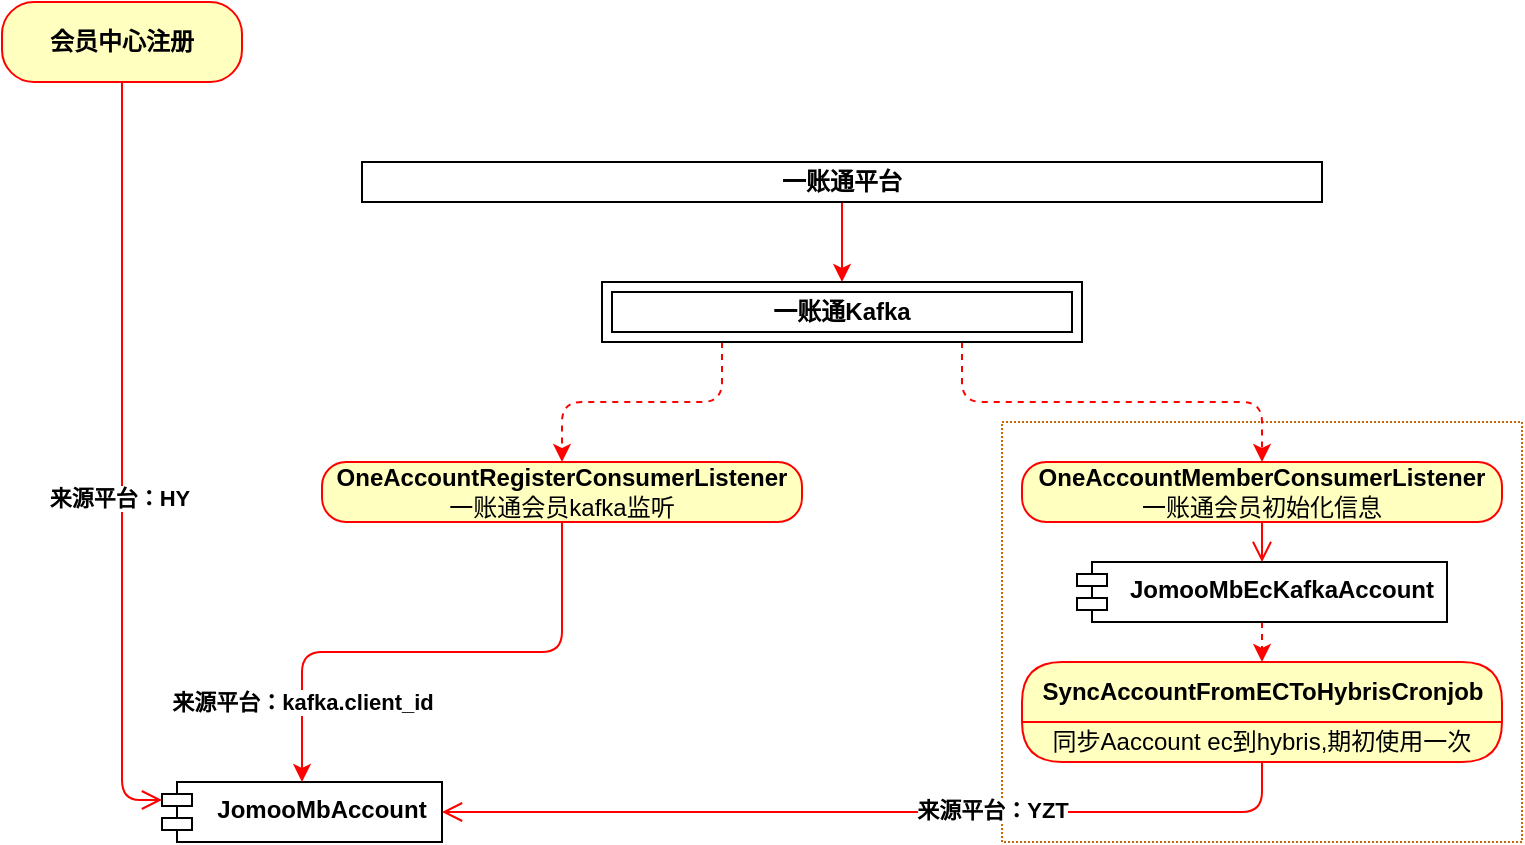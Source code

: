 <mxfile version="13.5.8" type="github"><diagram id="R2lEEEUBdFMjLlhIrx00" name="Page-1"><mxGraphModel dx="1038" dy="548" grid="1" gridSize="10" guides="1" tooltips="1" connect="1" arrows="1" fold="1" page="1" pageScale="1" pageWidth="850" pageHeight="1100" math="0" shadow="0" extFonts="Permanent Marker^https://fonts.googleapis.com/css?family=Permanent+Marker"><root><mxCell id="0"/><mxCell id="1" parent="0"/><mxCell id="1Ui8zSQ-SIPJixA8qZ4v-31" value="" style="rounded=0;whiteSpace=wrap;html=1;fillColor=none;dashed=1;dashPattern=1 1;strokeColor=#CC6600;" vertex="1" parent="1"><mxGeometry x="580" y="250" width="260" height="210" as="geometry"/></mxCell><mxCell id="1Ui8zSQ-SIPJixA8qZ4v-1" value="JomooMbAccount" style="shape=module;align=left;spacingLeft=20;align=center;verticalAlign=top;jettyWidth=15;jettyHeight=6;fontStyle=1" vertex="1" parent="1"><mxGeometry x="160" y="430" width="140" height="30" as="geometry"/></mxCell><mxCell id="1Ui8zSQ-SIPJixA8qZ4v-3" value="&lt;b&gt;会员中心注册&lt;/b&gt;" style="rounded=1;whiteSpace=wrap;html=1;arcSize=40;fontColor=#000000;fillColor=#ffffc0;strokeColor=#ff0000;" vertex="1" parent="1"><mxGeometry x="80" y="40" width="120" height="40" as="geometry"/></mxCell><mxCell id="1Ui8zSQ-SIPJixA8qZ4v-4" value="" style="edgeStyle=orthogonalEdgeStyle;html=1;verticalAlign=bottom;endArrow=open;endSize=8;strokeColor=#ff0000;entryX=0;entryY=0;entryDx=0;entryDy=9;entryPerimeter=0;" edge="1" source="1Ui8zSQ-SIPJixA8qZ4v-3" parent="1" target="1Ui8zSQ-SIPJixA8qZ4v-1"><mxGeometry relative="1" as="geometry"><mxPoint x="190" y="170" as="targetPoint"/></mxGeometry></mxCell><mxCell id="1Ui8zSQ-SIPJixA8qZ4v-20" value="来源平台：HY&amp;nbsp;" style="edgeLabel;html=1;align=center;verticalAlign=middle;resizable=0;points=[];fontStyle=1" vertex="1" connectable="0" parent="1Ui8zSQ-SIPJixA8qZ4v-4"><mxGeometry x="0.094" relative="1" as="geometry"><mxPoint as="offset"/></mxGeometry></mxCell><mxCell id="1Ui8zSQ-SIPJixA8qZ4v-24" style="edgeStyle=orthogonalEdgeStyle;rounded=1;orthogonalLoop=1;jettySize=auto;html=1;exitX=0.5;exitY=1;exitDx=0;exitDy=0;entryX=0.5;entryY=0;entryDx=0;entryDy=0;strokeColor=#FF0000;" edge="1" parent="1" source="1Ui8zSQ-SIPJixA8qZ4v-6" target="1Ui8zSQ-SIPJixA8qZ4v-23"><mxGeometry relative="1" as="geometry"/></mxCell><mxCell id="1Ui8zSQ-SIPJixA8qZ4v-6" value="&lt;b&gt;一账通平台&lt;/b&gt;" style="whiteSpace=wrap;html=1;align=center;" vertex="1" parent="1"><mxGeometry x="260" y="120" width="480" height="20" as="geometry"/></mxCell><mxCell id="1Ui8zSQ-SIPJixA8qZ4v-9" value="" style="edgeStyle=orthogonalEdgeStyle;html=1;verticalAlign=bottom;endArrow=open;endSize=8;strokeColor=#ff0000;entryX=1;entryY=0.5;entryDx=0;entryDy=0;exitX=0.5;exitY=1;exitDx=0;exitDy=0;" edge="1" source="1Ui8zSQ-SIPJixA8qZ4v-12" parent="1" target="1Ui8zSQ-SIPJixA8qZ4v-1"><mxGeometry relative="1" as="geometry"><mxPoint x="320" y="360" as="targetPoint"/><mxPoint x="610" y="390" as="sourcePoint"/></mxGeometry></mxCell><mxCell id="1Ui8zSQ-SIPJixA8qZ4v-10" value="来源平台：YZT" style="edgeLabel;html=1;align=center;verticalAlign=middle;resizable=0;points=[];fontStyle=1" vertex="1" connectable="0" parent="1Ui8zSQ-SIPJixA8qZ4v-9"><mxGeometry x="-0.264" y="-1" relative="1" as="geometry"><mxPoint as="offset"/></mxGeometry></mxCell><mxCell id="1Ui8zSQ-SIPJixA8qZ4v-14" value="&lt;b&gt;OneAccountMemberConsumerListener&lt;br&gt;&lt;/b&gt;一账通会员初始化信息" style="rounded=1;whiteSpace=wrap;html=1;arcSize=40;fontColor=#000000;fillColor=#ffffc0;strokeColor=#ff0000;" vertex="1" parent="1"><mxGeometry x="590" y="270" width="240" height="30" as="geometry"/></mxCell><mxCell id="1Ui8zSQ-SIPJixA8qZ4v-15" value="" style="edgeStyle=orthogonalEdgeStyle;html=1;verticalAlign=bottom;endArrow=open;endSize=8;strokeColor=#ff0000;entryX=0.5;entryY=0;entryDx=0;entryDy=0;" edge="1" source="1Ui8zSQ-SIPJixA8qZ4v-14" parent="1" target="1Ui8zSQ-SIPJixA8qZ4v-17"><mxGeometry relative="1" as="geometry"><mxPoint x="710" y="280" as="targetPoint"/></mxGeometry></mxCell><mxCell id="1Ui8zSQ-SIPJixA8qZ4v-19" style="edgeStyle=orthogonalEdgeStyle;rounded=1;orthogonalLoop=1;jettySize=auto;html=1;exitX=0.5;exitY=1;exitDx=0;exitDy=0;entryX=0.5;entryY=0;entryDx=0;entryDy=0;dashed=1;strokeColor=#FF0000;" edge="1" parent="1" source="1Ui8zSQ-SIPJixA8qZ4v-17" target="1Ui8zSQ-SIPJixA8qZ4v-11"><mxGeometry relative="1" as="geometry"/></mxCell><mxCell id="1Ui8zSQ-SIPJixA8qZ4v-17" value="JomooMbEcKafkaAccount" style="shape=module;align=left;spacingLeft=20;align=center;verticalAlign=top;jettyWidth=15;jettyHeight=6;fontStyle=1" vertex="1" parent="1"><mxGeometry x="617.5" y="320" width="185" height="30" as="geometry"/></mxCell><mxCell id="1Ui8zSQ-SIPJixA8qZ4v-25" style="edgeStyle=orthogonalEdgeStyle;rounded=1;orthogonalLoop=1;jettySize=auto;html=1;exitX=0.75;exitY=1;exitDx=0;exitDy=0;entryX=0.5;entryY=0;entryDx=0;entryDy=0;strokeColor=#FF0000;dashed=1;" edge="1" parent="1" source="1Ui8zSQ-SIPJixA8qZ4v-23" target="1Ui8zSQ-SIPJixA8qZ4v-14"><mxGeometry relative="1" as="geometry"/></mxCell><mxCell id="1Ui8zSQ-SIPJixA8qZ4v-29" style="edgeStyle=orthogonalEdgeStyle;rounded=1;orthogonalLoop=1;jettySize=auto;html=1;exitX=0.25;exitY=1;exitDx=0;exitDy=0;entryX=0.5;entryY=0;entryDx=0;entryDy=0;strokeColor=#FF0000;dashed=1;" edge="1" parent="1" source="1Ui8zSQ-SIPJixA8qZ4v-23" target="1Ui8zSQ-SIPJixA8qZ4v-27"><mxGeometry relative="1" as="geometry"/></mxCell><mxCell id="1Ui8zSQ-SIPJixA8qZ4v-23" value="&lt;b&gt;一账通Kafka&lt;/b&gt;" style="shape=ext;margin=3;double=1;whiteSpace=wrap;html=1;align=center;" vertex="1" parent="1"><mxGeometry x="380" y="180" width="240" height="30" as="geometry"/></mxCell><mxCell id="1Ui8zSQ-SIPJixA8qZ4v-28" value="&lt;b&gt;来源平台：kafka.client_id&lt;/b&gt;" style="edgeStyle=orthogonalEdgeStyle;rounded=1;orthogonalLoop=1;jettySize=auto;html=1;exitX=0.5;exitY=1;exitDx=0;exitDy=0;strokeColor=#FF0000;" edge="1" parent="1" source="1Ui8zSQ-SIPJixA8qZ4v-27" target="1Ui8zSQ-SIPJixA8qZ4v-1"><mxGeometry x="0.692" relative="1" as="geometry"><mxPoint as="offset"/></mxGeometry></mxCell><mxCell id="1Ui8zSQ-SIPJixA8qZ4v-27" value="&lt;b&gt;OneAccountRegisterConsumerListener&lt;/b&gt;&lt;br&gt;一账通会员kafka监听" style="rounded=1;whiteSpace=wrap;html=1;arcSize=40;fontColor=#000000;fillColor=#ffffc0;strokeColor=#ff0000;" vertex="1" parent="1"><mxGeometry x="240" y="270" width="240" height="30" as="geometry"/></mxCell><mxCell id="1Ui8zSQ-SIPJixA8qZ4v-11" value="SyncAccountFromECToHybrisCronjob" style="swimlane;html=1;fontStyle=1;align=center;verticalAlign=middle;childLayout=stackLayout;horizontal=1;startSize=30;horizontalStack=0;resizeParent=0;resizeLast=1;container=0;fontColor=#000000;collapsible=0;rounded=1;arcSize=30;strokeColor=#ff0000;fillColor=#ffffc0;swimlaneFillColor=#ffffc0;dropTarget=0;" vertex="1" parent="1"><mxGeometry x="590" y="370" width="240" height="50" as="geometry"/></mxCell><mxCell id="1Ui8zSQ-SIPJixA8qZ4v-12" value="同步Aaccount ec到hybris,期初使用一次" style="text;html=1;strokeColor=none;fillColor=none;align=center;verticalAlign=middle;spacingLeft=4;spacingRight=4;whiteSpace=wrap;overflow=hidden;rotatable=0;fontColor=#000000;" vertex="1" parent="1Ui8zSQ-SIPJixA8qZ4v-11"><mxGeometry y="30" width="240" height="20" as="geometry"/></mxCell></root></mxGraphModel></diagram></mxfile>